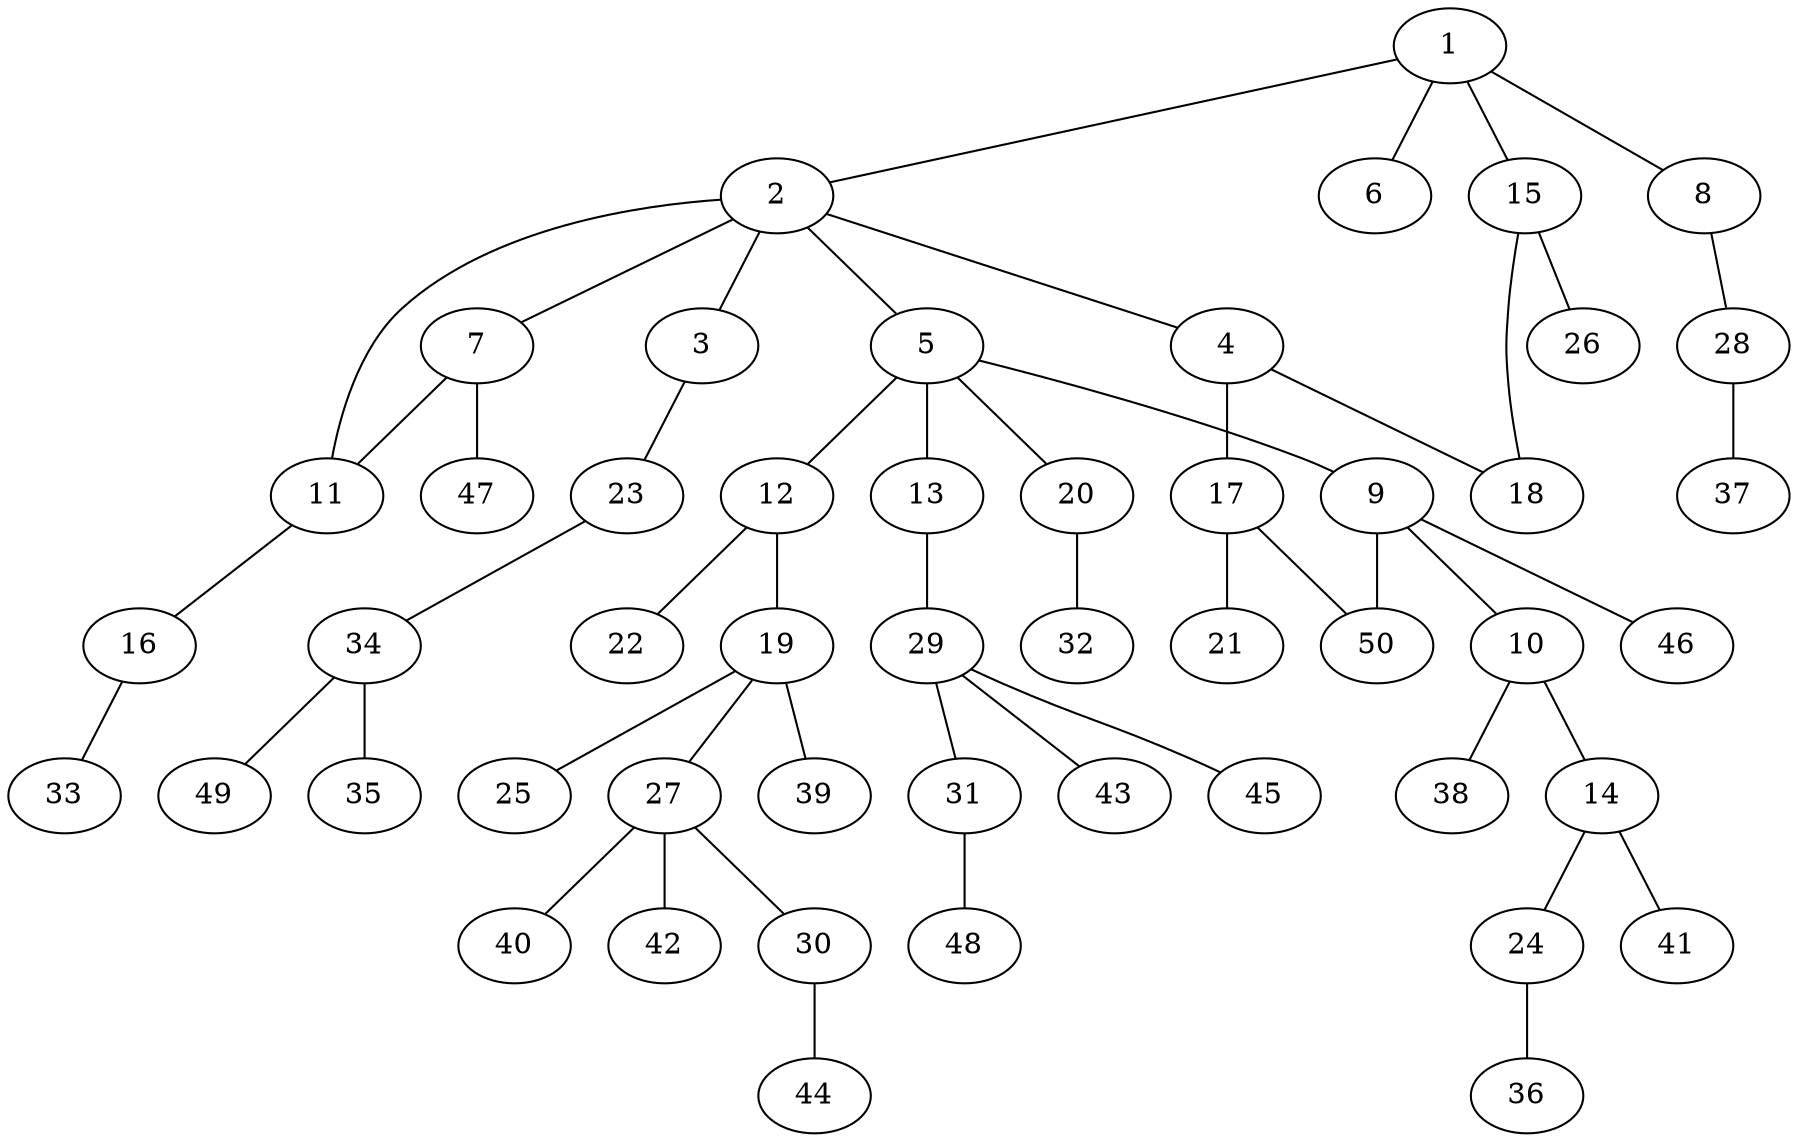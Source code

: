 graph graphname {1--2
1--6
1--8
1--15
2--3
2--4
2--5
2--7
2--11
3--23
4--17
4--18
5--9
5--12
5--13
5--20
7--11
7--47
8--28
9--10
9--46
9--50
10--14
10--38
11--16
12--19
12--22
13--29
14--24
14--41
15--18
15--26
16--33
17--21
17--50
19--25
19--27
19--39
20--32
23--34
24--36
27--30
27--40
27--42
28--37
29--31
29--43
29--45
30--44
31--48
34--35
34--49
}